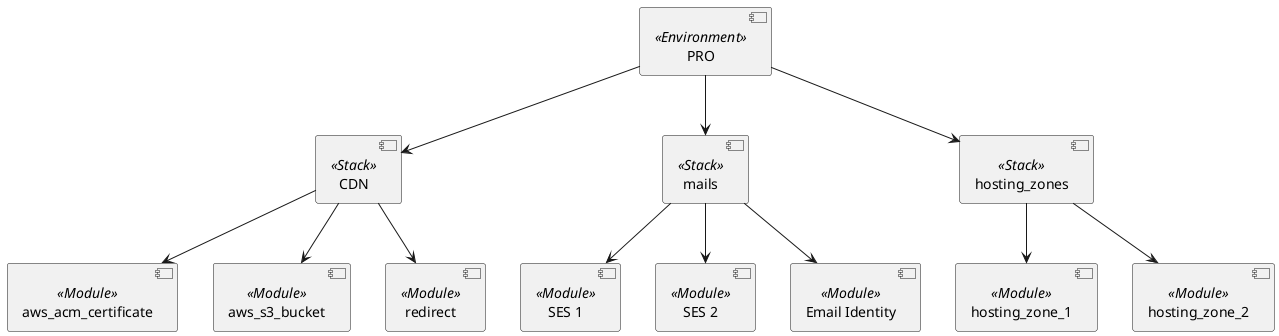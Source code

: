 @startuml

component [PRO] <<Environment>> as pro

component [CDN] <<Stack>> as cdn
component [mails] <<Stack>> as mails
component [hosting_zones] <<Stack>> as dns

component [aws_acm_certificate] <<Module>> as cert
component [aws_s3_bucket] <<Module>> as s3
component [redirect] <<Module>> as redirect
component [SES 1] <<Module>> as ses1
component [SES 2] <<Module>> as ses2
component [Email Identity] <<Module>> as email
component [hosting_zone_1] <<Module>> as zone1
component [hosting_zone_2] <<Module>> as zone2

pro --> cdn
cdn --> cert
cdn --> s3
cdn --> redirect
pro --> dns
dns --> zone1
dns --> zone2

pro --> mails
mails --> ses1
mails --> ses2
mails --> email
@enduml
